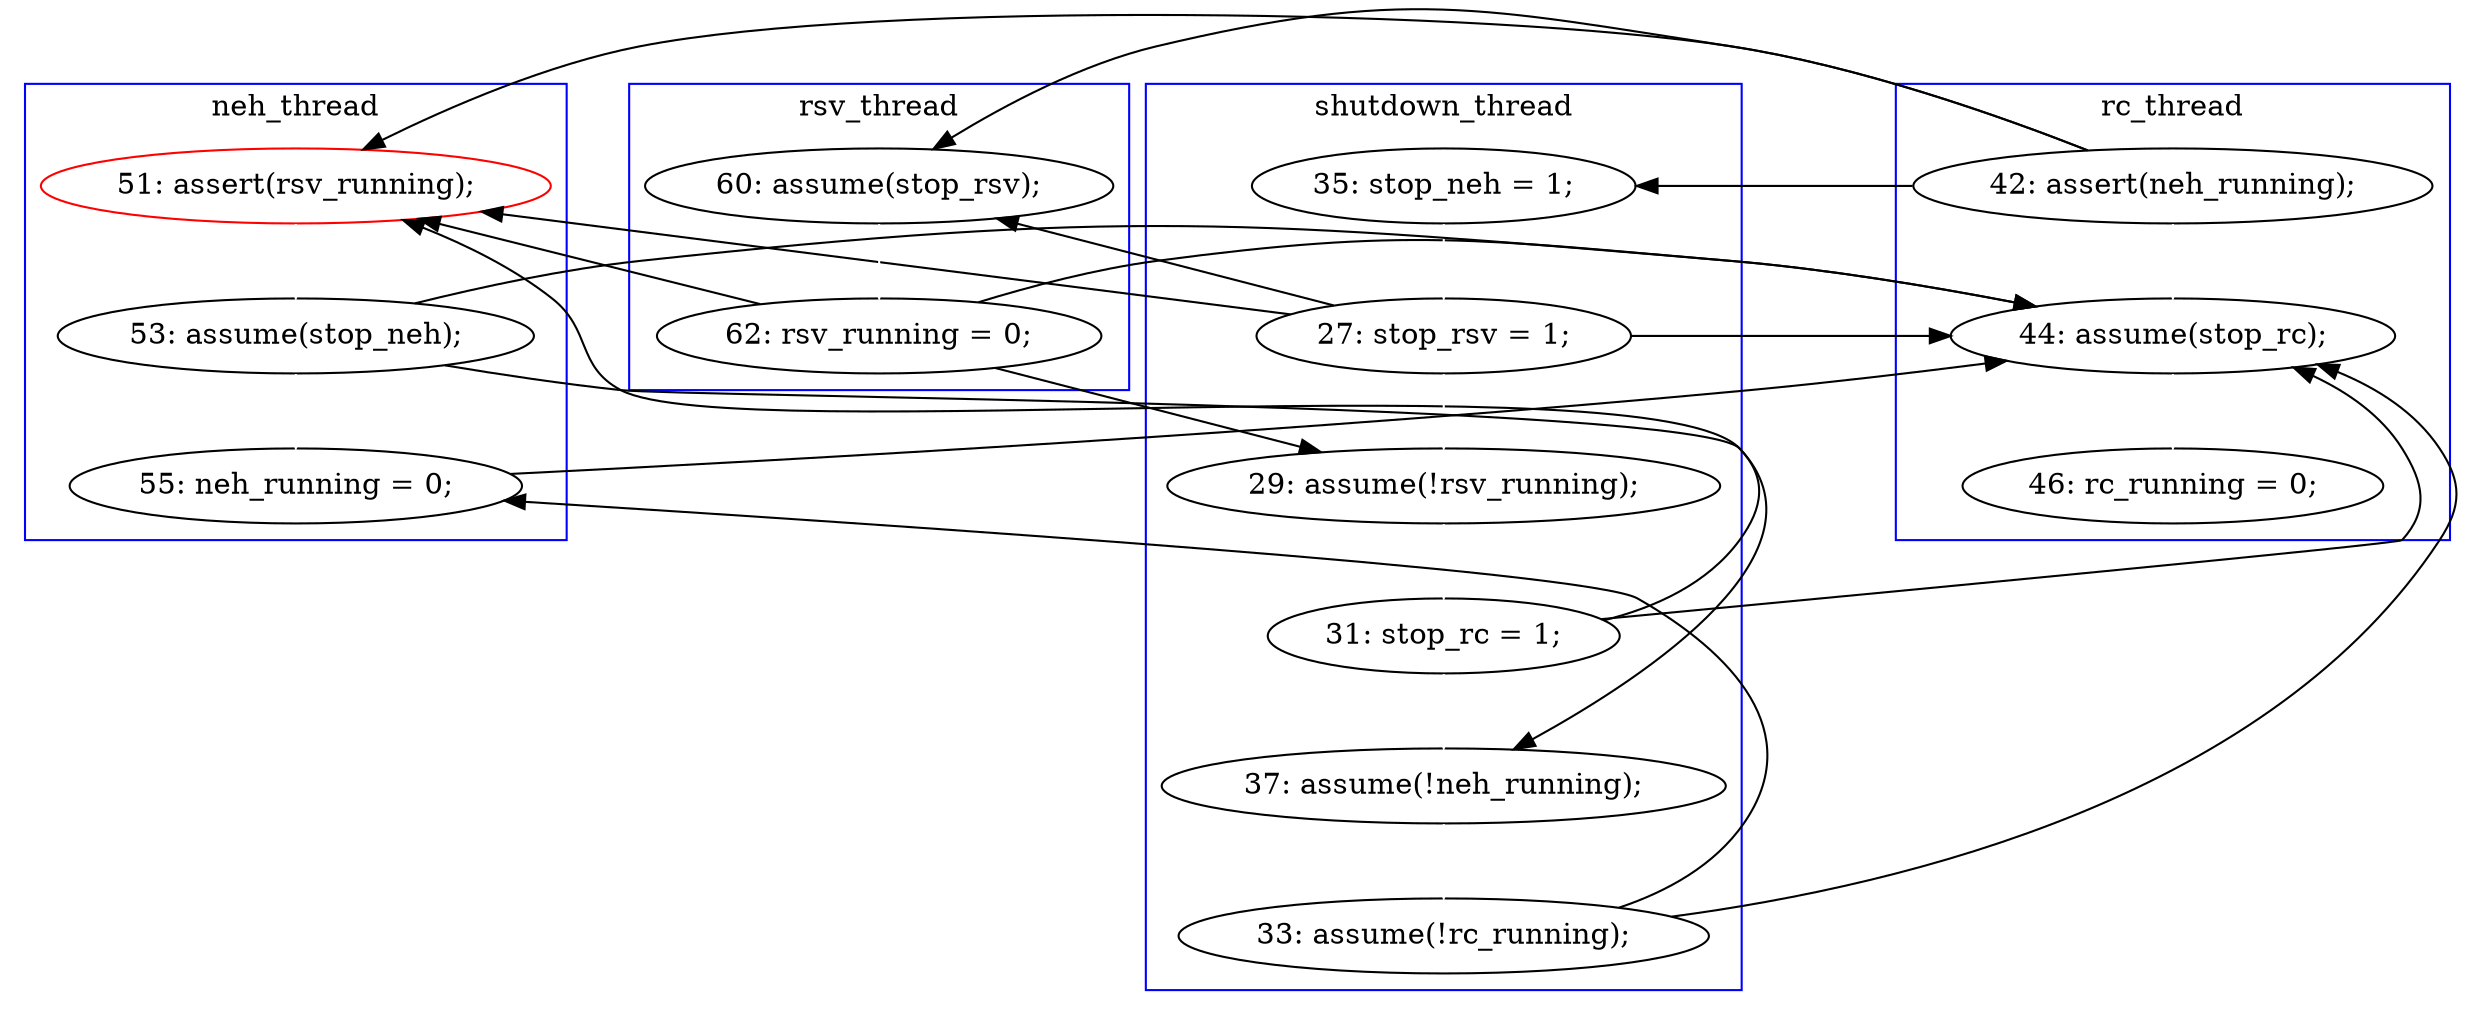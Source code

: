 digraph Counterexample {
	22 -> 23 [color = black, style = solid, constraint = false]
	20 -> 21 [color = black, style = solid, constraint = false]
	17 -> 23 [color = black, style = solid, constraint = false]
	20 -> 23 [color = black, style = solid, constraint = false]
	11 -> 35 [color = white, style = solid]
	16 -> 17 [color = white, style = solid]
	17 -> 21 [color = white, style = solid]
	28 -> 35 [color = black, style = solid, constraint = false]
	28 -> 30 [color = black, style = solid, constraint = false]
	17 -> 18 [color = black, style = solid, constraint = false]
	25 -> 27 [color = black, style = solid, constraint = false]
	17 -> 35 [color = black, style = solid, constraint = false]
	25 -> 30 [color = white, style = solid]
	21 -> 22 [color = white, style = solid]
	23 -> 25 [color = white, style = solid]
	22 -> 27 [color = white, style = solid]
	11 -> 23 [color = black, style = solid, constraint = false]
	35 -> 37 [color = white, style = solid]
	20 -> 35 [color = black, style = solid, constraint = false]
	18 -> 20 [color = white, style = solid]
	25 -> 35 [color = black, style = solid, constraint = false]
	22 -> 35 [color = black, style = solid, constraint = false]
	27 -> 28 [color = white, style = solid]
	11 -> 16 [color = black, style = solid, constraint = false]
	30 -> 35 [color = black, style = solid, constraint = false]
	11 -> 18 [color = black, style = solid, constraint = false]
	subgraph cluster4 {
		label = rsv_thread
		color = blue
		18  [label = "60: assume(stop_rsv);"]
		20  [label = "62: rsv_running = 0;"]
	}
	subgraph cluster3 {
		label = neh_thread
		color = blue
		25  [label = "53: assume(stop_neh);"]
		30  [label = "55: neh_running = 0;"]
		23  [label = "51: assert(rsv_running);", color = red]
	}
	subgraph cluster2 {
		label = rc_thread
		color = blue
		11  [label = "42: assert(neh_running);"]
		37  [label = "46: rc_running = 0;"]
		35  [label = "44: assume(stop_rc);"]
	}
	subgraph cluster1 {
		label = shutdown_thread
		color = blue
		22  [label = "31: stop_rc = 1;"]
		21  [label = "29: assume(!rsv_running);"]
		27  [label = "37: assume(!neh_running);"]
		16  [label = "35: stop_neh = 1;"]
		28  [label = "33: assume(!rc_running);"]
		17  [label = "27: stop_rsv = 1;"]
	}
}